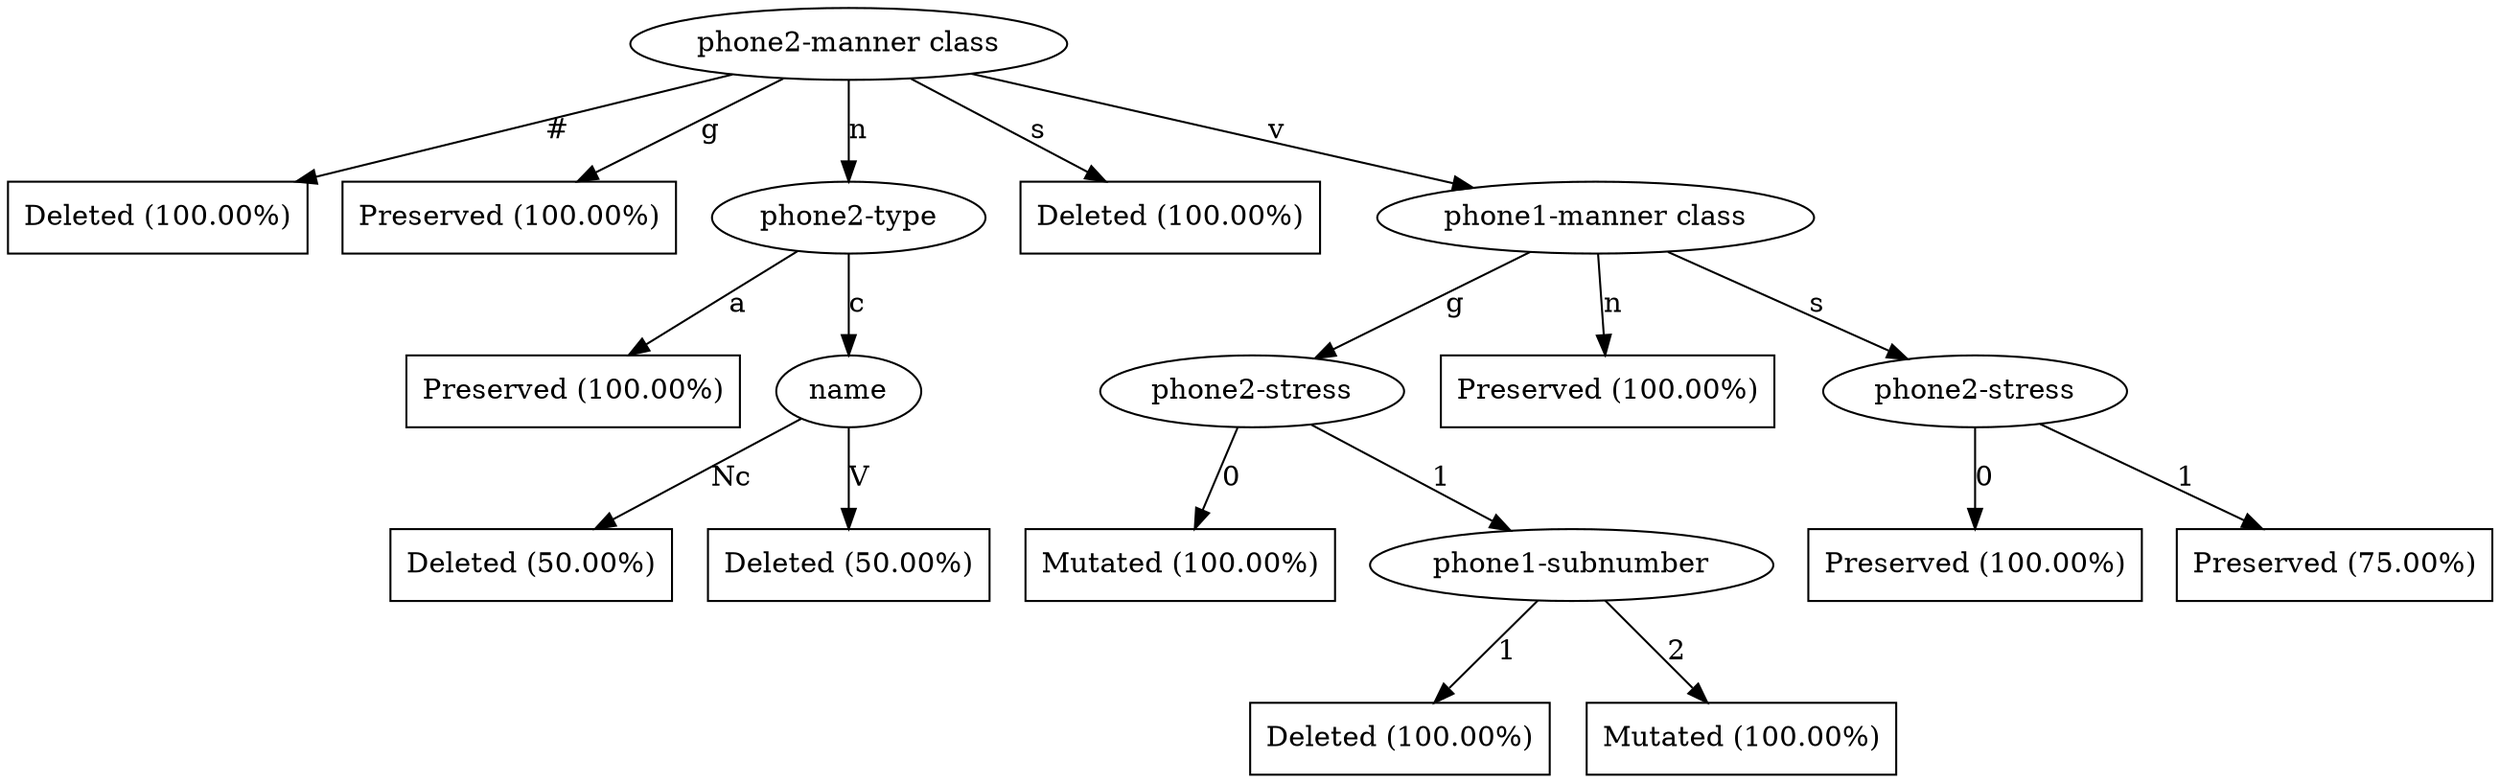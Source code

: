 digraph G {
"bg==" [ shape=ellipse label="phone2-manner class"]
"bg==" -> "bi0w" [ label="#" ]
"bi0w" [ shape=box label="Deleted (100.00%)"]
"bg==" -> "bi01" [ label="g" ]
"bi01" [ shape=box label="Preserved (100.00%)"]
"bg==" -> "bi02" [ label="n" ]
"bi02" [ shape=ellipse label="phone2-type"]
"bi02" -> "bi02LTE=" [ label="a" ]
"bi02LTE=" [ shape=box label="Preserved (100.00%)"]
"bi02" -> "bi02LTI=" [ label="c" ]
"bi02LTI=" [ shape=ellipse label="name"]
"bi02LTI=" -> "bi02LTItMw==" [ label="Nc" ]
"bi02LTItMw==" [ shape=box label="Deleted (50.00%)"]
"bi02LTI=" -> "bi02LTItNw==" [ label="V" ]
"bi02LTItNw==" [ shape=box label="Deleted (50.00%)"]
"bg==" -> "bi03" [ label="s" ]
"bi03" [ shape=box label="Deleted (100.00%)"]
"bg==" -> "bi04" [ label="v" ]
"bi04" [ shape=ellipse label="phone1-manner class"]
"bi04" -> "bi04LTE0" [ label="g" ]
"bi04LTE0" [ shape=ellipse label="phone2-stress"]
"bi04LTE0" -> "bi04LTE0LTE=" [ label="0" ]
"bi04LTE0LTE=" [ shape=box label="Mutated (100.00%)"]
"bi04LTE0" -> "bi04LTE0LTI=" [ label="1" ]
"bi04LTE0LTI=" [ shape=ellipse label="phone1-subnumber"]
"bi04LTE0LTI=" -> "bi04LTE0LTItMQ==" [ label="1" ]
"bi04LTE0LTItMQ==" [ shape=box label="Deleted (100.00%)"]
"bi04LTE0LTI=" -> "bi04LTE0LTItMg==" [ label="2" ]
"bi04LTE0LTItMg==" [ shape=box label="Mutated (100.00%)"]
"bi04" -> "bi04LTE1" [ label="n" ]
"bi04LTE1" [ shape=box label="Preserved (100.00%)"]
"bi04" -> "bi04LTE2" [ label="s" ]
"bi04LTE2" [ shape=ellipse label="phone2-stress"]
"bi04LTE2" -> "bi04LTE2LTE=" [ label="0" ]
"bi04LTE2LTE=" [ shape=box label="Preserved (100.00%)"]
"bi04LTE2" -> "bi04LTE2LTI=" [ label="1" ]
"bi04LTE2LTI=" [ shape=box label="Preserved (75.00%)"]
}
